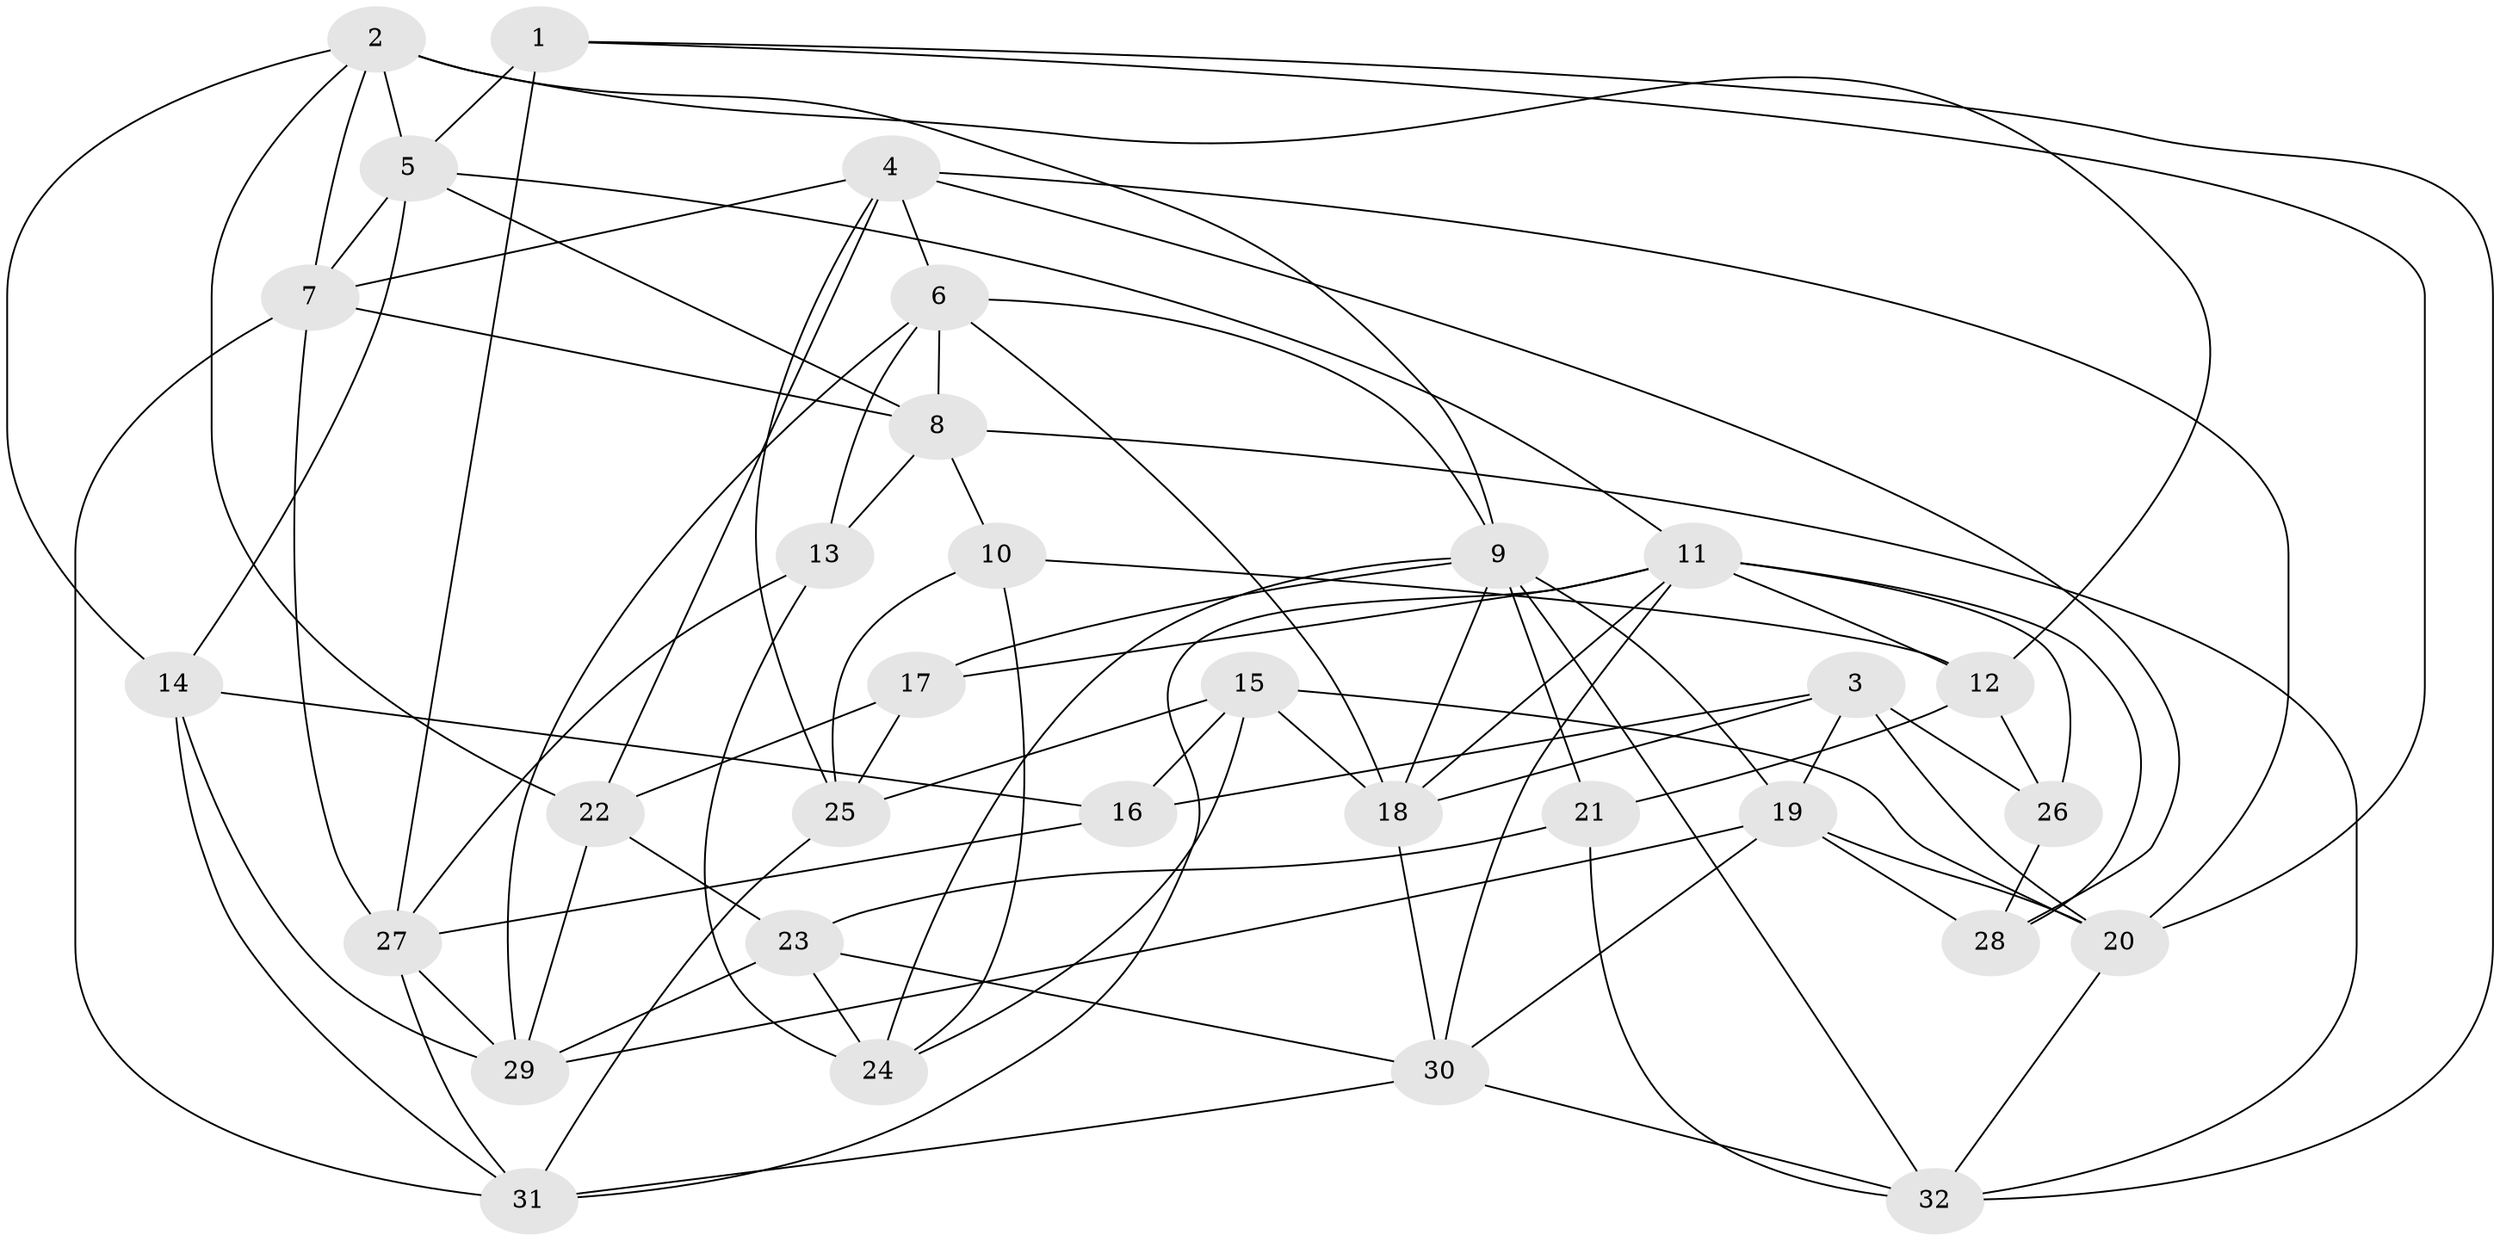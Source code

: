 // original degree distribution, {4: 1.0}
// Generated by graph-tools (version 1.1) at 2025/03/03/09/25 03:03:09]
// undirected, 32 vertices, 86 edges
graph export_dot {
graph [start="1"]
  node [color=gray90,style=filled];
  1;
  2;
  3;
  4;
  5;
  6;
  7;
  8;
  9;
  10;
  11;
  12;
  13;
  14;
  15;
  16;
  17;
  18;
  19;
  20;
  21;
  22;
  23;
  24;
  25;
  26;
  27;
  28;
  29;
  30;
  31;
  32;
  1 -- 5 [weight=1.0];
  1 -- 20 [weight=1.0];
  1 -- 27 [weight=1.0];
  1 -- 32 [weight=1.0];
  2 -- 5 [weight=1.0];
  2 -- 7 [weight=1.0];
  2 -- 9 [weight=1.0];
  2 -- 12 [weight=1.0];
  2 -- 14 [weight=1.0];
  2 -- 22 [weight=1.0];
  3 -- 16 [weight=1.0];
  3 -- 18 [weight=1.0];
  3 -- 19 [weight=1.0];
  3 -- 20 [weight=1.0];
  3 -- 26 [weight=2.0];
  4 -- 6 [weight=1.0];
  4 -- 7 [weight=1.0];
  4 -- 20 [weight=1.0];
  4 -- 22 [weight=1.0];
  4 -- 25 [weight=1.0];
  4 -- 28 [weight=1.0];
  5 -- 7 [weight=1.0];
  5 -- 8 [weight=1.0];
  5 -- 11 [weight=1.0];
  5 -- 14 [weight=1.0];
  6 -- 8 [weight=1.0];
  6 -- 9 [weight=1.0];
  6 -- 13 [weight=1.0];
  6 -- 18 [weight=1.0];
  6 -- 29 [weight=1.0];
  7 -- 8 [weight=1.0];
  7 -- 27 [weight=1.0];
  7 -- 31 [weight=1.0];
  8 -- 10 [weight=1.0];
  8 -- 13 [weight=1.0];
  8 -- 32 [weight=1.0];
  9 -- 17 [weight=1.0];
  9 -- 18 [weight=1.0];
  9 -- 19 [weight=1.0];
  9 -- 21 [weight=1.0];
  9 -- 24 [weight=1.0];
  9 -- 32 [weight=1.0];
  10 -- 12 [weight=1.0];
  10 -- 24 [weight=1.0];
  10 -- 25 [weight=1.0];
  11 -- 12 [weight=1.0];
  11 -- 17 [weight=1.0];
  11 -- 18 [weight=1.0];
  11 -- 26 [weight=1.0];
  11 -- 28 [weight=1.0];
  11 -- 30 [weight=1.0];
  11 -- 31 [weight=1.0];
  12 -- 21 [weight=1.0];
  12 -- 26 [weight=2.0];
  13 -- 24 [weight=1.0];
  13 -- 27 [weight=1.0];
  14 -- 16 [weight=2.0];
  14 -- 29 [weight=1.0];
  14 -- 31 [weight=1.0];
  15 -- 16 [weight=2.0];
  15 -- 18 [weight=1.0];
  15 -- 20 [weight=1.0];
  15 -- 24 [weight=1.0];
  15 -- 25 [weight=1.0];
  16 -- 27 [weight=1.0];
  17 -- 22 [weight=2.0];
  17 -- 25 [weight=2.0];
  18 -- 30 [weight=1.0];
  19 -- 20 [weight=1.0];
  19 -- 28 [weight=1.0];
  19 -- 29 [weight=1.0];
  19 -- 30 [weight=1.0];
  20 -- 32 [weight=1.0];
  21 -- 23 [weight=1.0];
  21 -- 32 [weight=1.0];
  22 -- 23 [weight=1.0];
  22 -- 29 [weight=1.0];
  23 -- 24 [weight=2.0];
  23 -- 29 [weight=1.0];
  23 -- 30 [weight=1.0];
  25 -- 31 [weight=1.0];
  26 -- 28 [weight=1.0];
  27 -- 29 [weight=1.0];
  27 -- 31 [weight=1.0];
  30 -- 31 [weight=1.0];
  30 -- 32 [weight=1.0];
}
